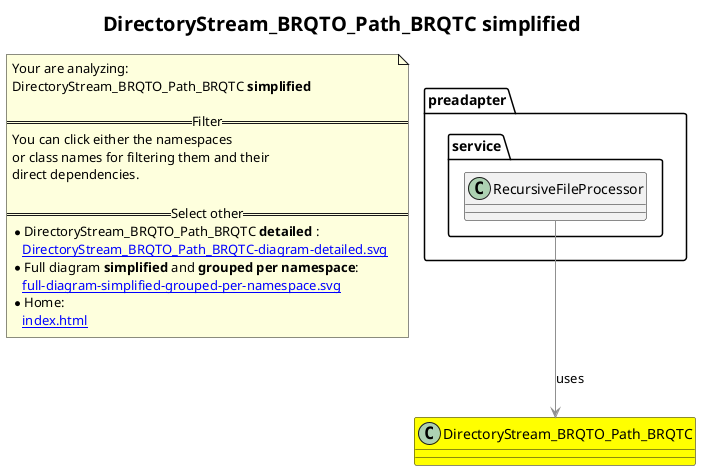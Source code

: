 @startuml
title <size:20>DirectoryStream_BRQTO_Path_BRQTC **simplified** </size>
note "Your are analyzing:\nDirectoryStream_BRQTO_Path_BRQTC **simplified** \n\n==Filter==\nYou can click either the namespaces \nor class names for filtering them and their\ndirect dependencies.\n\n==Select other==\n* DirectoryStream_BRQTO_Path_BRQTC **detailed** :\n   [[DirectoryStream_BRQTO_Path_BRQTC-diagram-detailed.svg]]\n* Full diagram **simplified** and **grouped per namespace**:\n   [[full-diagram-simplified-grouped-per-namespace.svg]]\n* Home:\n   [[index.html]]" as FloatingNote
class DirectoryStream_BRQTO_Path_BRQTC [[DirectoryStream_BRQTO_Path_BRQTC-diagram-simplified.svg]] #yellow {
}
  class preadapter.service.RecursiveFileProcessor [[preadapter.service.RecursiveFileProcessor-diagram-simplified.svg]]  {
  }
 ' *************************************** 
 ' *************************************** 
 ' *************************************** 
' Class relations extracted from namespace:
' 
' Class relations extracted from namespace:
' preadapter.service
preadapter.service.RecursiveFileProcessor -[#909090]-> DirectoryStream_BRQTO_Path_BRQTC  : uses 
@enduml